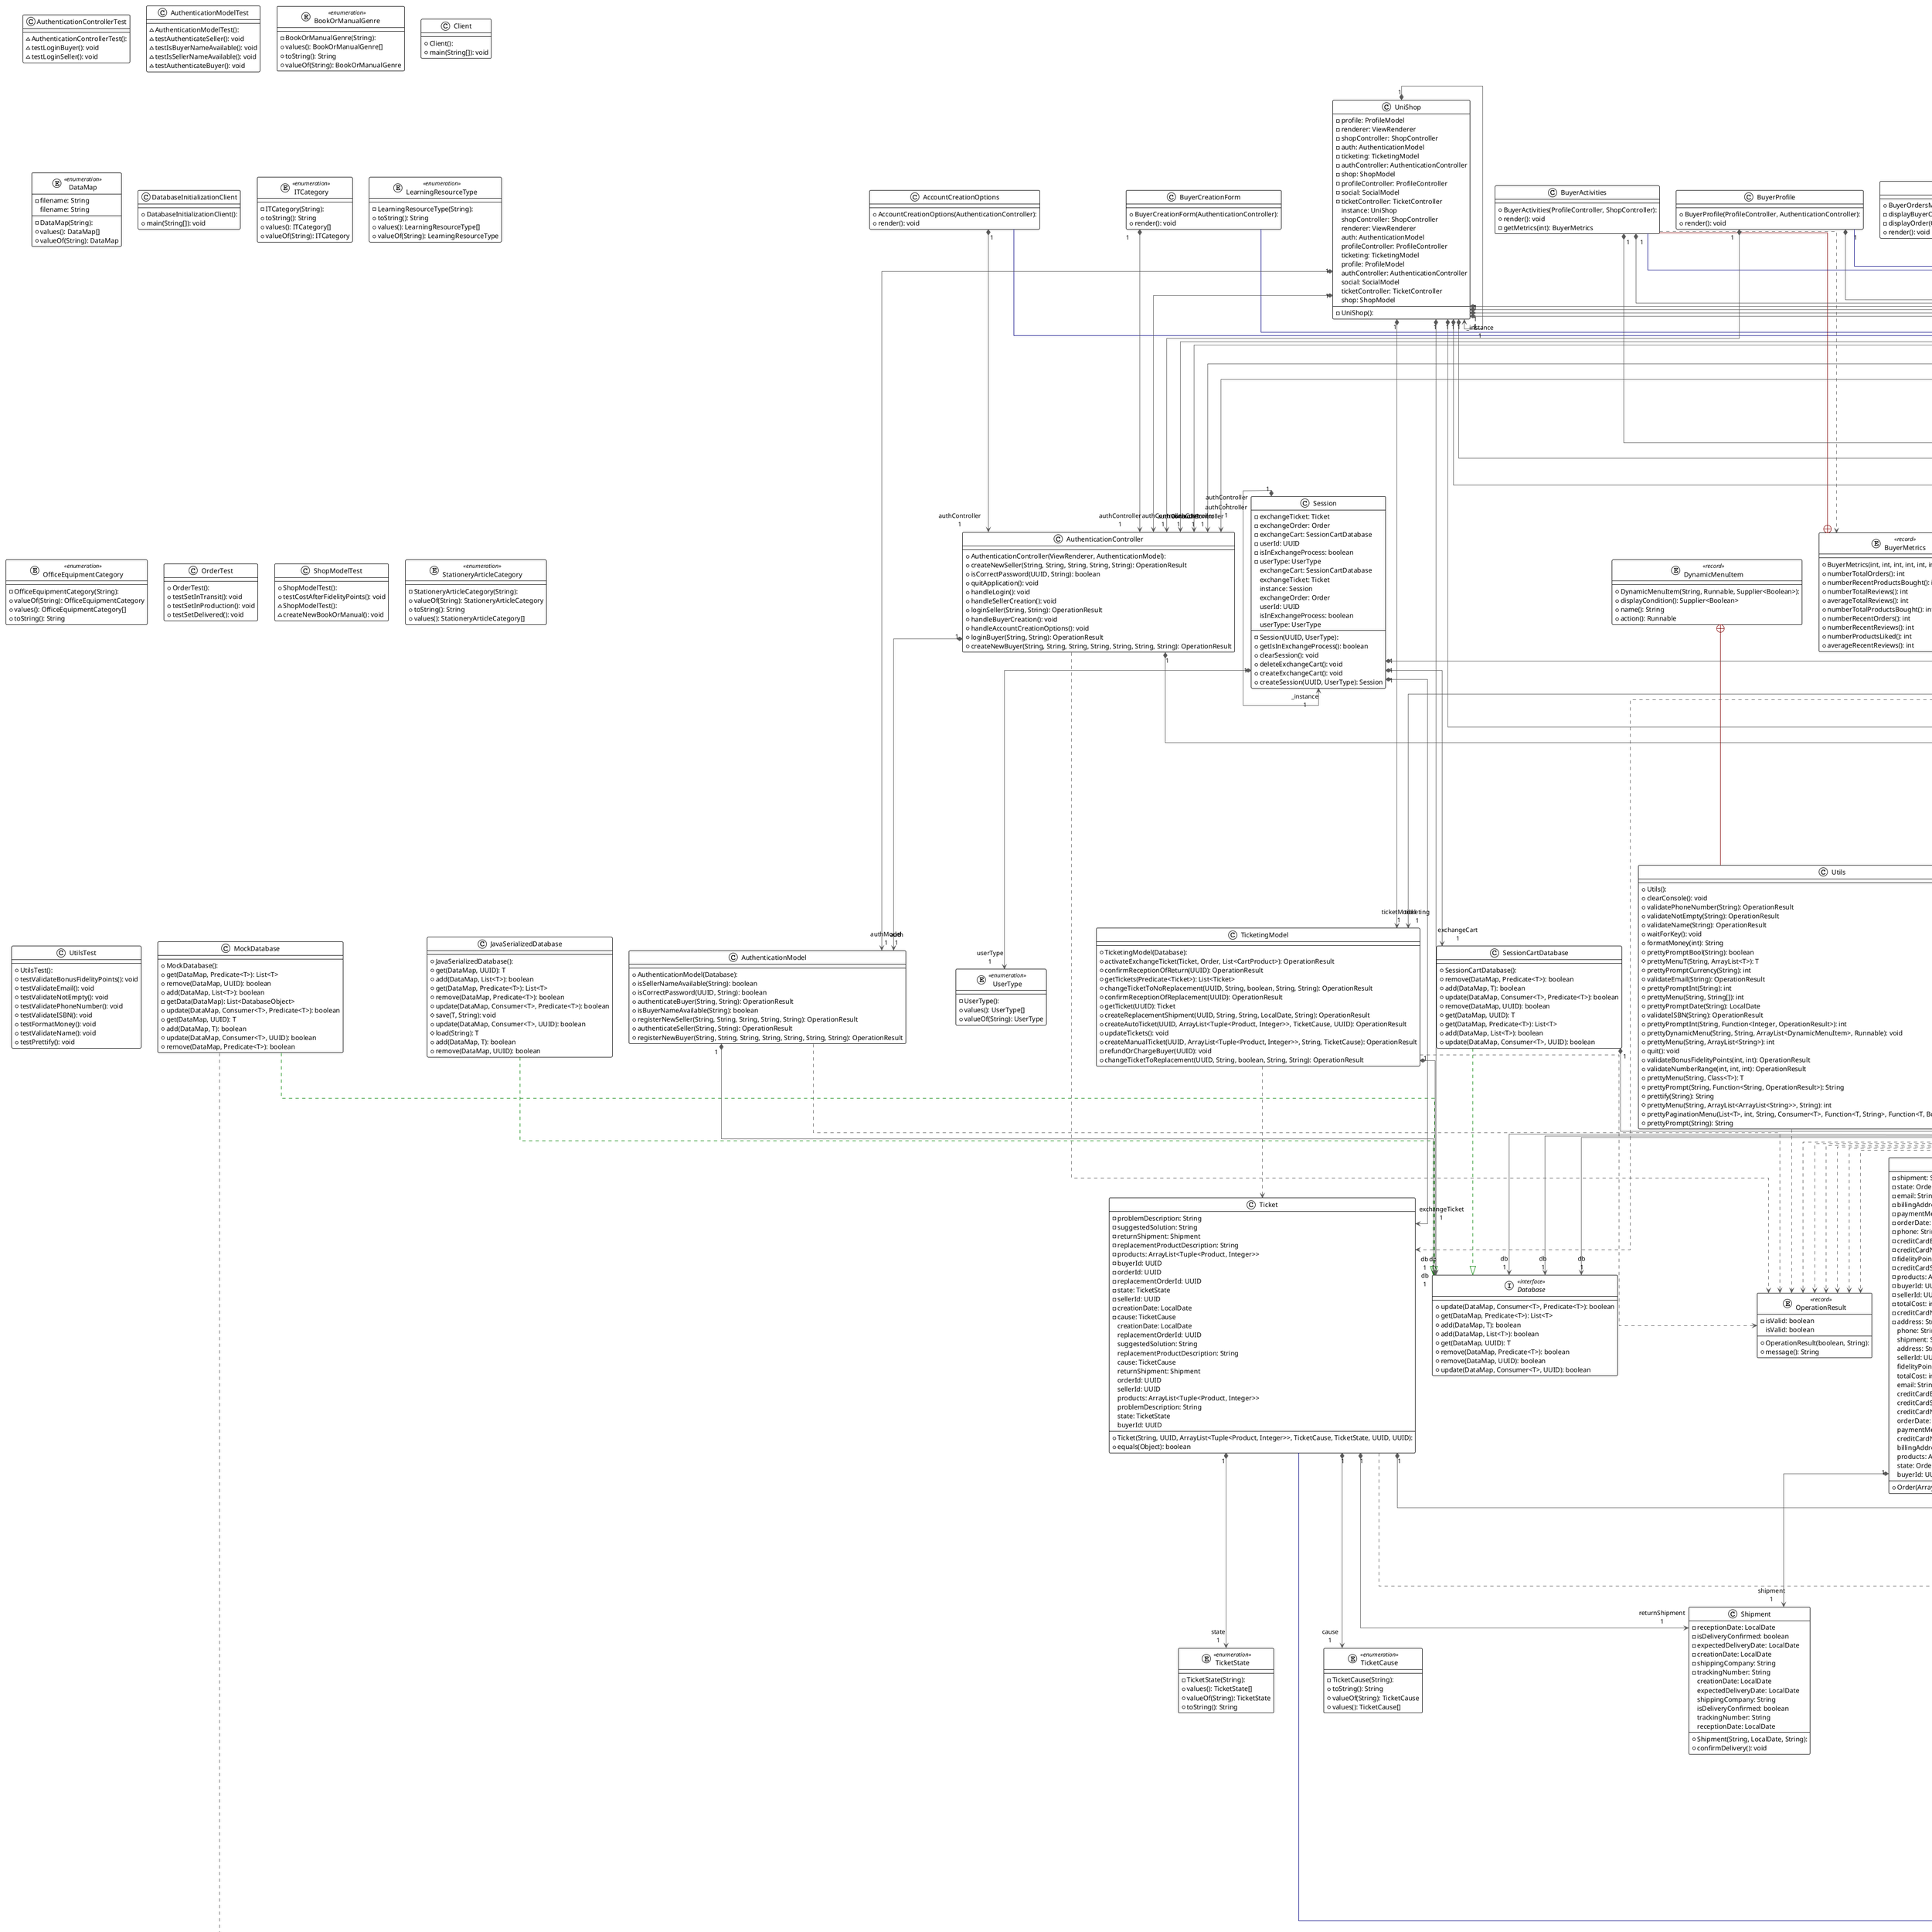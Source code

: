 @startuml

!theme plain
top to bottom direction
skinparam linetype ortho

class AccountCreationOptions {
  + AccountCreationOptions(AuthenticationController): 
  + render(): void
}
class AuthenticationController {
  + AuthenticationController(ViewRenderer, AuthenticationModel): 
  + createNewSeller(String, String, String, String, String): OperationResult
  + isCorrectPassword(UUID, String): boolean
  + quitApplication(): void
  + handleLogin(): void
  + handleSellerCreation(): void
  + loginSeller(String, String): OperationResult
  + handleBuyerCreation(): void
  + handleAccountCreationOptions(): void
  + loginBuyer(String, String): OperationResult
  + createNewBuyer(String, String, String, String, String, String, String): OperationResult
}
class AuthenticationControllerTest {
  ~ AuthenticationControllerTest(): 
  ~ testLoginBuyer(): void
  ~ testLoginSeller(): void
}
class AuthenticationModel {
  + AuthenticationModel(Database): 
  + isSellerNameAvailable(String): boolean
  + isCorrectPassword(UUID, String): boolean
  + authenticateBuyer(String, String): OperationResult
  + isBuyerNameAvailable(String): boolean
  + registerNewSeller(String, String, String, String, String): OperationResult
  + authenticateSeller(String, String): OperationResult
  + registerNewBuyer(String, String, String, String, String, String, String): OperationResult
}
class AuthenticationModelTest {
  ~ AuthenticationModelTest(): 
  ~ testAuthenticateSeller(): void
  ~ testIsBuyerNameAvailable(): void
  ~ testIsSellerNameAvailable(): void
  ~ testAuthenticateBuyer(): void
}
class BookOrManual {
  + BookOrManual(int, int, String, String, UUID, int, String, String, String, BookOrManualGenre, LocalDate, int, int): 
  - editor: String
  - author: String
  - releaseDate: LocalDate
  - editionNumber: int
  - volumeNumber: int
  - isbn: String
   volumeNumber: int
   isbn: String
   editionNumber: int
   editor: String
   releaseDate: LocalDate
   author: String
}
class BookOrManualDisplay {
  + BookOrManualDisplay(UUID, ShopController, ProfileController): 
  + render(): void
}
enum BookOrManualGenre << enumeration >> {
  - BookOrManualGenre(String): 
  + values(): BookOrManualGenre[]
  + toString(): String
  + valueOf(String): BookOrManualGenre
}
class Buyer {
  + Buyer(String, int, String, String, String, String, String, int): 
  - fidelityPoints: int
  - username: String
  - firstName: String
  - lastName: String
   firstName: String
   lastName: String
   fidelityPoints: int
   username: String
}
class BuyerActivities {
  + BuyerActivities(ProfileController, ShopController): 
  + render(): void
  - getMetrics(int): BuyerMetrics
}
class BuyerCreationForm {
  + BuyerCreationForm(AuthenticationController): 
  + render(): void
}
class BuyerMenu {
  + BuyerMenu(ProfileController, ShopController, TicketController): 
  + render(): void
}
entity BuyerMetrics << record >> {
  + BuyerMetrics(int, int, int, int, int, int, int, int, int): 
  + numberTotalOrders(): int
  + numberRecentProductsBought(): int
  + numberTotalReviews(): int
  + averageTotalReviews(): int
  + numberTotalProductsBought(): int
  + numberRecentOrders(): int
  + numberRecentReviews(): int
  + numberProductsLiked(): int
  + averageRecentReviews(): int
}
class BuyerOrdersMenu {
  + BuyerOrdersMenu(List<Order>, ShopController, ProfileController, TicketController): 
  - displayBuyerOrderActions(Order): void
  - displayOrder(Order): void
  + render(): void
}
class BuyerProfile {
  + BuyerProfile(ProfileController, AuthenticationController): 
  + render(): void
}
class BuyersDisplay {
  + BuyersDisplay(ProfileController, List<Buyer>): 
  + render(): void
}
class Cart {
  + Cart(ShopController): 
  + render(): void
}
class CartProduct {
  + CartProduct(UUID, UUID, int): 
  - productId: UUID
  - quantity: int
  - buyerId: UUID
   quantity: int
   productId: UUID
   buyerId: UUID
}
class Client {
  + Client(): 
  + main(String[]): void
}
enum DataMap << enumeration >> {
  - DataMap(String): 
  - filename: String
  + values(): DataMap[]
  + valueOf(String): DataMap
   filename: String
}
interface Database << interface >> {
  + update(DataMap, Consumer<T>, Predicate<T>): boolean
  + get(DataMap, Predicate<T>): List<T>
  + add(DataMap, T): boolean
  + add(DataMap, List<T>): boolean
  + get(DataMap, UUID): T
  + remove(DataMap, Predicate<T>): boolean
  + remove(DataMap, UUID): boolean
  + update(DataMap, Consumer<T>, UUID): boolean
}
class DatabaseInitializationClient {
  + DatabaseInitializationClient(): 
  + main(String[]): void
}
class DatabaseObject {
  + DatabaseObject(): 
  - id: UUID
  + hashCode(): int
  + equals(Object): boolean
   id: UUID
}
entity DynamicMenuItem << record >> {
  + DynamicMenuItem(String, Runnable, Supplier<Boolean>): 
  + displayCondition(): Supplier<Boolean>
  + name(): String
  + action(): Runnable
}
class IT {
  + IT(int, int, String, String, UUID, int, String, String, LocalDate, ITCategory): 
  - brand: String
  - releaseDate: LocalDate
  - model: String
   model: String
   releaseDate: LocalDate
   brand: String
}
enum ITCategory << enumeration >> {
  - ITCategory(String): 
  + toString(): String
  + values(): ITCategory[]
  + valueOf(String): ITCategory
}
class ITProductDisplay {
  + ITProductDisplay(UUID, ShopController, ProfileController): 
  + render(): void
}
class JavaSerializedDatabase {
  + JavaSerializedDatabase(): 
  + get(DataMap, UUID): T
  + add(DataMap, List<T>): boolean
  + get(DataMap, Predicate<T>): List<T>
  + remove(DataMap, Predicate<T>): boolean
  + update(DataMap, Consumer<T>, Predicate<T>): boolean
  # save(T, String): void
  + update(DataMap, Consumer<T>, UUID): boolean
  # load(String): T
  + add(DataMap, T): boolean
  + remove(DataMap, UUID): boolean
}
class LearningResource {
  + LearningResource(int, int, String, String, UUID, int, String, String, LocalDate, LearningResourceType, int): 
  - editionNumber: int
  - releaseDate: LocalDate
  - organisation: String
  - isbn: String
   organisation: String
   isbn: String
   editionNumber: int
   releaseDate: LocalDate
}
class LearningResourceDisplay {
  + LearningResourceDisplay(UUID, ShopController, ProfileController): 
  + render(): void
}
enum LearningResourceType << enumeration >> {
  - LearningResourceType(String): 
  + toString(): String
  + values(): LearningResourceType[]
  + valueOf(String): LearningResourceType
}
class Like {
  + Like(UUID, UUID, LikeType): 
  - likedEntityId: UUID
  - userId: UUID
  - likeType: LikeType
   likeType: LikeType
   likedEntityId: UUID
   userId: UUID
}
enum LikeType << enumeration >> {
  - LikeType(): 
  + values(): LikeType[]
  + valueOf(String): LikeType
}
class LoginForm {
  + LoginForm(AuthenticationController): 
  + render(): void
}
class MainMenu {
  + MainMenu(AuthenticationController): 
  + render(): void
}
class MockDatabase {
  + MockDatabase(): 
  + get(DataMap, Predicate<T>): List<T>
  + remove(DataMap, UUID): boolean
  + add(DataMap, List<T>): boolean
  - getData(DataMap): List<DatabaseObject>
  + update(DataMap, Consumer<T>, Predicate<T>): boolean
  + get(DataMap, UUID): T
  + add(DataMap, T): boolean
  + update(DataMap, Consumer<T>, UUID): boolean
  + remove(DataMap, Predicate<T>): boolean
}
class Notification {
  + Notification(UUID, String, String): 
  - title: String
  - content: String
  - userId: UUID
  - uuid: UUID
   content: String
   title: String
   userId: UUID
   uuid: UUID
}
class OfferProduct {
  + OfferProduct(ShopController): 
  + render(): void
}
class OfficeEquipment {
  + OfficeEquipment(int, int, String, String, UUID, int, String, String, OfficeEquipmentCategory): 
  - brand: String
  - model: String
   model: String
   brand: String
}
enum OfficeEquipmentCategory << enumeration >> {
  - OfficeEquipmentCategory(String): 
  + valueOf(String): OfficeEquipmentCategory
  + values(): OfficeEquipmentCategory[]
  + toString(): String
}
class OfficeEquipmentDisplay {
  + OfficeEquipmentDisplay(UUID, ShopController, ProfileController): 
  + render(): void
}
entity OperationResult << record >> {
  + OperationResult(boolean, String): 
  - isValid: boolean
  + message(): String
   isValid: boolean
}
class Order {
  + Order(ArrayList<Tuple<Product, Integer>>, int, int, PaymentMethod, String, String, String, String, String, String, YearMonth, String, UUID, UUID): 
  - shipment: Shipment
  - state: OrderState
  - email: String
  - billingAddress: String
  - paymentMethod: PaymentMethod
  - orderDate: LocalDate
  - phone: String
  - creditCardExp: YearMonth
  - creditCardNumber: String
  - fidelityPointsEarned: int
  - creditCardSecretDigits: String
  - products: ArrayList<Tuple<Product, Integer>>
  - buyerId: UUID
  - sellerId: UUID
  - totalCost: int
  - creditCardName: String
  - address: String
   phone: String
   shipment: Shipment
   address: String
   sellerId: UUID
   fidelityPointsEarned: int
   totalCost: int
   email: String
   creditCardExp: YearMonth
   creditCardSecretDigits: String
   creditCardNumber: String
   orderDate: LocalDate
   paymentMethod: PaymentMethod
   creditCardName: String
   billingAddress: String
   products: ArrayList<Tuple<Product, Integer>>
   state: OrderState
   buyerId: UUID
}
class OrderExchangeMenu {
  + OrderExchangeMenu(TicketController, ShopController): 
  + render(): void
}
class OrderPlacement {
  + OrderPlacement(ShopController, ProfileController): 
  + render(): void
}
enum OrderState << enumeration >> {
  - OrderState(String): 
  + toString(): String
  + values(): OrderState[]
  + valueOf(String): OrderState
   options: ArrayList<String>
}
class OrderTest {
  + OrderTest(): 
  + testSetInTransit(): void
  + testSetInProduction(): void
  + testSetDelivered(): void
}
class PaymentMethod {
  + PaymentMethod(int, int, int): 
  - fidelityPointsUsed: int
  - returnMoneyUsed: int
  - moneyUsed: int
   moneyUsed: int
   fidelityPointsUsed: int
   returnMoneyUsed: int
}
class PendingSellerOrders {
  + PendingSellerOrders(List<Order>, ShopController, ProfileController): 
  - displayOrder(Order): void
  + render(): void
  + displayOrderShipmentMenu(Order): void
}
class Product {
  + Product(int, int, String, String, ProductCategory, Enum<?>, UUID, int): 
  - title: String
  - description: String
  - quantity: int
  - sellerId: UUID
  - rating: int
  - category: ProductCategory
  - price: int
  - bonusFidelityPoints: int
  - promoEndDate: LocalDate
  - promoDiscount: int
  - commercializationDate: LocalDate
  - subCategory: Enum<?>
  - likes: int
  - promoFidelityPoints: int
  + equals(Object): boolean
  + toString(): String
   description: String
   category: ProductCategory
   quantity: int
   commercializationDate: LocalDate
   sellerId: UUID
   promoFidelityPoints: int
   promoEndDate: LocalDate
   title: String
   bonusFidelityPoints: int
   price: int
   rating: int
   subCategory: Enum<?>
   totalPrice: int
   likes: int
   totalFidelityPoints: int
   promoDiscount: int
}
enum ProductCategory << enumeration >> {
  - ProductCategory(String, Class<Enum<?>>): 
  + valueOf(String): ProductCategory
  + values(): ProductCategory[]
  + toString(): String
   subOptions: ArrayList<String>
   enum: Class<Enum<?>>
   options: ArrayList<String>
}
class ProductDisplay {
  + ProductDisplay(UUID, ShopController, ProfileController): 
  + displaySellerActions(Product): boolean
  + displayBuyerActions(Product): boolean
  + renderProductInfo(Product): void
  + renderProductActions(Product): boolean
}
class ProductExchangeMenu {
  + ProductExchangeMenu(UUID, TicketController, ShopController): 
  + render(): void
}
class ProductReturnMenu {
  + ProductReturnMenu(UUID, TicketController, ShopController): 
  + render(): void
}
class ProductReview {
  + ProductReview(UUID, ShopController): 
  + render(): void
}
class ProductReviews {
  + ProductReviews(UUID, ShopController, ProfileController): 
  + render(): void
  + displayActions(UUID): void
}
class ProductSearch {
  + ProductSearch(ShopController): 
  + render(): void
}
class ProductsMenu {
  + ProductsMenu(UUID, ShopController): 
  + render(): void
}
class ProfileController {
  + ProfileController(ViewRenderer, ProfileModel, SocialModel): 
  + searchBuyerPhone(String): List<Buyer>
  + removeNotification(UUID): void
  + getNotifications(UUID): List<Notification>
  + searchSellerName(String): List<Seller>
  + updateBuyer(String, String, String, String, String, String): OperationResult
  + isLiked(UUID): boolean
  + displayBuyers(List<Buyer>): void
  + displaySellerActivities(): void
  + searchSellerEmail(String): List<Seller>
  + displaySellers(List<Seller>): void
  + isLiked(UUID, UUID): boolean
  + displayUserFinder(): void
  + searchSellerPhone(String): List<Seller>
  + toggleFollowBuyer(UUID): OperationResult
  + displaySellerProfile(): void
  + toggleLikeSeller(UUID): OperationResult
  + displayBuyerProfile(): void
  + logout(): void
  + getReviewLikesByBuyer(UUID): List<Like>
  + getReviewsByAuthor(UUID): List<Review>
  + displayBuyerActivities(): void
  + searchSellerAddress(String): List<Seller>
  + getProductLikesByBuyer(UUID): List<Like>
  + searchBuyerName(String): List<Buyer>
  + getBuyer(UUID): Buyer
  + searchBuyerEmail(String): List<Buyer>
  + updateSeller(String, String, String, String, String): OperationResult
  + getSeller(UUID): Seller
  + displayNotifications(): void
   userABuyer: boolean
   userASeller: boolean
   notifications: List<Notification>
   sellers: List<Seller>
   buyers: List<Buyer>
   buyer: Buyer
   seller: Seller
}
class ProfileModel {
  + ProfileModel(Database): 
  + removeNotification(UUID): void
  + logout(): void
  + getNotifications(UUID): List<Notification>
  + getSeller(UUID): Seller
  + searchSellers(Predicate<Seller>): List<Seller>
  + getBuyer(String): Buyer
  + getBuyer(UUID): Buyer
  + addNotification(Notification): void
  + updateSeller(UUID, String, String, String, String, String): OperationResult
  + getSeller(String): Seller
  + searchBuyers(Predicate<Buyer>): List<Buyer>
  + updateBuyer(UUID, String, String, String, String, String, String): OperationResult
   allNotifications: List<Notification>
}
class Review {
  + Review(UUID, UUID, String, int, LocalDate): 
  - productId: UUID
  - creationDate: LocalDate
  - rating: int
  - likes: int
  - comment: String
  - authorId: UUID
  - reportedBy: UUID
   comment: String
   creationDate: LocalDate
   reportedBy: UUID
   productId: UUID
   rating: int
   isReported: boolean
   authorId: UUID
   likes: int
}
class Seller {
  + Seller(String, int, String, String, String): 
  - name: String
   name: String
}
class SellerActivities {
  + SellerActivities(ProfileController, ShopController): 
  - getMetrics(int): SellerMetrics
  + render(): void
}
class SellerCreationForm {
  + SellerCreationForm(AuthenticationController): 
  + render(): void
}
class SellerMenu {
  + SellerMenu(ProfileController, ShopController, TicketController): 
  + render(): void
}
entity SellerMetrics << record >> {
  - SellerMetrics(int, int, int, int, int, int, int): 
  + numberProductsOffered(): int
  + totalRevenue(): int
  + numberRecentProductsSold(): int
  + recentRevenue(): int
  + numberTotalProductsSold(): int
  + averageTotalProductRating(): int
  + averageRecentProductRating(): int
}
class SellerProfile {
  + SellerProfile(ProfileController, AuthenticationController): 
  + render(): void
}
class SellersDisplay {
  + SellersDisplay(ProfileController, ShopController, List<Seller>): 
  + render(): void
}
class Session {
  - Session(UUID, UserType): 
  - exchangeTicket: Ticket
  - exchangeOrder: Order
  - exchangeCart: SessionCartDatabase
  - userId: UUID
  - isInExchangeProcess: boolean
  - userType: UserType
  + getIsInExchangeProcess(): boolean
  + clearSession(): void
  + deleteExchangeCart(): void
  + createExchangeCart(): void
  + createSession(UUID, UserType): Session
   exchangeCart: SessionCartDatabase
   exchangeTicket: Ticket
   instance: Session
   exchangeOrder: Order
   userId: UUID
   isInExchangeProcess: boolean
   userType: UserType
}
class SessionCartDatabase {
  + SessionCartDatabase(): 
  + remove(DataMap, Predicate<T>): boolean
  + add(DataMap, T): boolean
  + update(DataMap, Consumer<T>, Predicate<T>): boolean
  + remove(DataMap, UUID): boolean
  + get(DataMap, UUID): T
  + get(DataMap, Predicate<T>): List<T>
  + add(DataMap, List<T>): boolean
  + update(DataMap, Consumer<T>, UUID): boolean
}
class Shipment {
  + Shipment(String, LocalDate, String): 
  - receptionDate: LocalDate
  - isDeliveryConfirmed: boolean
  - expectedDeliveryDate: LocalDate
  - creationDate: LocalDate
  - shippingCompany: String
  - trackingNumber: String
  + confirmDelivery(): void
   creationDate: LocalDate
   expectedDeliveryDate: LocalDate
   shippingCompany: String
   isDeliveryConfirmed: boolean
   trackingNumber: String
   receptionDate: LocalDate
}
class ShopController {
  + ShopController(ViewRenderer, ShopModel, ProfileModel, SocialModel): 
  + displayCart(): void
  + createOrder(String, String, String, String, String, String, YearMonth, String, int): OperationResult
  + displaySellerProducts(): void
  + displayReviews(UUID): void
  + cancelOrder(UUID): OperationResult
  + submitNewITProduct(int, int, String, String, int, String, String, LocalDate, ITCategory): OperationResult
  + getProductReviewByUser(UUID): Review
  + calculateNewCost(int, int): Tuple<Integer, Integer>
  + displayProductReview(UUID): void
  + validateQuantity(UUID, int): OperationResult
  + getSellersOfCategory(ProductCategory): List<Seller>
  + displayProducts(UUID): void
  + displayPendingSellerOrders(List<Order>): void
  + markReviewAsInappropriate(UUID): OperationResult
  + getSeller(UUID): Seller
  + getProducts(ProductCategory, Enum<?>, int, int, boolean, UUID): List<Product>
  + shipOrder(UUID, String, String, LocalDate): OperationResult
  + getProductReview(UUID, UUID): Review
  + submitNewLearningResource(int, int, String, String, int, String, String, LocalDate, LearningResourceType, int): OperationResult
  + displayPendingSellerOrders(): void
  + getProduct(Class<T>, UUID): T
  + displayBuyerOrdersMenu(): void
  + confirmDelivery(UUID): OperationResult
  + addToCart(UUID, int): OperationResult
  + addReview(UUID, String, int): OperationResult
  + getProductReview(UUID): Review
  + startProductPromotion(UUID, int, int, LocalDate): OperationResult
  + getOrder(UUID): Order
  + toggleLikeReview(UUID): OperationResult
  + displayOfferProduct(): void
  + getProducts(ProductCategory, Enum<?>, UUID): List<Product>
  + getProductReviews(UUID): List<Review>
  - newProductNotification(String, int): void
  + toggleLike(UUID): OperationResult
  + getSellersOfProducts(List<Product>): List<Seller>
  + displayProduct(Product): void
  + removeFromCart(UUID, int): OperationResult
  + searchProductsTitleDescription(String): List<Product>
  + submitNewStationeryArticle(int, int, String, String, int, String, String, StationeryArticleCategory): OperationResult
  + displayProductSearch(): void
  + submitNewBookOrManual(int, int, String, String, int, String, String, String, BookOrManualGenre, LocalDate, int, int): OperationResult
  + emptyCart(): OperationResult
  + submitNewOfficeEquipment(int, int, String, String, int, String, String, OfficeEquipmentCategory): OperationResult
  + getLikes(UUID): List<Like>
  + displayBuyerOrdersMenu(List<Order>): void
  + getSellerOrders(UUID): List<Order>
  + displayOrderPlacement(): void
  + searchProductsBySeller(UUID): List<Product>
   pendingSellerOrders: List<Order>
   buyerOrders: List<Order>
   cart: List<Tuple<CartProduct, Product>>
}
class ShopModel {
  + ShopModel(Database): 
  + getOrder(UUID): Order
  + getOrders(Predicate<Order>): List<Order>
  + cancelOrder(UUID): OperationResult
  + removeFromCart(UUID, int, Database): OperationResult
  + validateQuantity(UUID, int): OperationResult
  + createNewBookOrManual(UUID, int, int, String, String, int, String, String, String, BookOrManualGenre, LocalDate, int, int): OperationResult
  + addToCart(UUID, UUID, int, Database): OperationResult
  + getCart(UUID): List<Tuple<CartProduct, Product>>
  + createNewOfficeEquipment(UUID, int, int, String, String, int, String, String, OfficeEquipmentCategory): OperationResult
  + emptyCart(UUID): OperationResult
  + createOrders(UUID, String, String, String, String, String, String, YearMonth, String, int): OperationResult
  + getOrders(UUID, UUID): List<Order>
  + createNewLearningResource(UUID, int, int, String, String, int, String, String, LocalDate, LearningResourceType, int): OperationResult
  + startProductPromotion(UUID, int, int, LocalDate): OperationResult
  + getProduct(Class<T>, UUID): T
  + checkProductPromotion(UUID): void
  + createNewITProduct(UUID, int, int, String, String, int, String, String, LocalDate, ITCategory): OperationResult
  - validateQuantity(Product, int): OperationResult
  + createNewStationeryArticle(UUID, int, int, String, String, int, String, String, StationeryArticleCategory): OperationResult
  + getProducts(ProductCategory, Enum<?>, UUID): List<Product>
  + confirmDelivery(UUID): OperationResult
  + searchProducts(Predicate<Product>): List<Product>
  + costAfterFidelityPoints(int, int): Tuple<Integer, Integer>
  + shipOrder(UUID, String, String, LocalDate): OperationResult
  + getProducts(ProductCategory, Enum<?>, int, int, boolean, UUID): List<Product>
   products: List<Product>
}
class ShopModelTest {
  + ShopModelTest(): 
  + testCostAfterFidelityPoints(): void
}
class ShopModelTest {
  ~ ShopModelTest(): 
  ~ createNewBookOrManual(): void
}
class SocialModel {
  + SocialModel(Database): 
  + markReviewAsInappropriate(UUID): OperationResult
  - updateProductRating(UUID): void
  + toggleLikeProduct(UUID, UUID): OperationResult
  + toggleLikeReview(UUID, UUID): OperationResult
  + getReviewsByProduct(UUID): List<Review>
  + getReview(UUID, UUID): Review
  + toggleLikeSeller(UUID, UUID): OperationResult
  + getReview(UUID): Review
  + isLiked(UUID, UUID): boolean
  + addReview(UUID, UUID, String, int): OperationResult
  + getLikes(UUID, UUID, LikeType): List<Like>
  + toggleFollowBuyer(UUID, UUID): OperationResult
  + getReviewsByAuthor(UUID): List<Review>
}
class StationeryArticle {
  + StationeryArticle(int, int, String, String, UUID, int, String, String, StationeryArticleCategory): 
  - brand: String
  - model: String
   model: String
   brand: String
}
enum StationeryArticleCategory << enumeration >> {
  - StationeryArticleCategory(String): 
  + valueOf(String): StationeryArticleCategory
  + toString(): String
  + values(): StationeryArticleCategory[]
}
class StationeryArticleDisplay {
  + StationeryArticleDisplay(UUID, ShopController, ProfileController): 
  + render(): void
}
class Ticket {
  + Ticket(String, UUID, ArrayList<Tuple<Product, Integer>>, TicketCause, TicketState, UUID, UUID): 
  - problemDescription: String
  - suggestedSolution: String
  - returnShipment: Shipment
  - replacementProductDescription: String
  - products: ArrayList<Tuple<Product, Integer>>
  - buyerId: UUID
  - orderId: UUID
  - replacementOrderId: UUID
  - state: TicketState
  - sellerId: UUID
  - creationDate: LocalDate
  - cause: TicketCause
  + equals(Object): boolean
   creationDate: LocalDate
   replacementOrderId: UUID
   suggestedSolution: String
   replacementProductDescription: String
   cause: TicketCause
   returnShipment: Shipment
   orderId: UUID
   sellerId: UUID
   products: ArrayList<Tuple<Product, Integer>>
   problemDescription: String
   state: TicketState
   buyerId: UUID
}
enum TicketCause << enumeration >> {
  - TicketCause(String): 
  + toString(): String
  + valueOf(String): TicketCause
  + values(): TicketCause[]
}
class TicketController {
  + TicketController(ViewRenderer, TicketingModel, ShopModel): 
  + changeTicketToReturnAndReplace(UUID, String, String, String): OperationResult
  + displayTicketCreation(UUID): void
  + displayTickets(): void
  + changeTicketToNoReturnNoReplace(UUID, String): OperationResult
  + getTicketForReplacementOrder(UUID): Ticket
  + displayProductExchangeCreation(UUID): void
  + changeTicketToReturnWithoutReplace(UUID, String, String, String): OperationResult
  + displayTicket(UUID): void
  + createManualTicket(UUID, ArrayList<Tuple<Product, Integer>>, String, TicketCause): OperationResult
  + confirmReceptionOfReturn(UUID): OperationResult
  + createReturnTicket(UUID, ArrayList<Tuple<Product, Integer>>, TicketCause): OperationResult
  + displayProductReturnCreation(UUID): void
  + cancelExchangeProcess(): OperationResult
  + changeTicketToReplaceWithoutReturn(UUID, String): OperationResult
  + startExchangeProcess(UUID, ArrayList<Tuple<Product, Integer>>, TicketCause): OperationResult
  + confirmReceptionOfReplacement(UUID): OperationResult
  + getTicketForOrder(UUID): Ticket
  + createReplacementShipment(UUID, String, String, LocalDate, String): OperationResult
  + getTicket(UUID): Ticket
  + completeExchangeProcess(): OperationResult
   tickets: List<Ticket>
   exchangeCart: List<CartProduct>
   exchangeTicket: Ticket
}
class TicketCreation {
  + TicketCreation(UUID, TicketController, ShopController): 
  + render(): void
}
class TicketDisplay {
  + TicketDisplay(UUID, TicketController, ProfileController, ShopController): 
  + displaySellerActions(Ticket): void
  + render(): void
  + displayBuyerActions(Ticket): void
  + displayTicket(Ticket): void
}
enum TicketState << enumeration >> {
  - TicketState(String): 
  + values(): TicketState[]
  + valueOf(String): TicketState
  + toString(): String
}
class TicketingModel {
  + TicketingModel(Database): 
  + activateExchangeTicket(Ticket, Order, List<CartProduct>): OperationResult
  + confirmReceptionOfReturn(UUID): OperationResult
  + getTickets(Predicate<Ticket>): List<Ticket>
  + changeTicketToNoReplacement(UUID, String, boolean, String, String): OperationResult
  + confirmReceptionOfReplacement(UUID): OperationResult
  + getTicket(UUID): Ticket
  + createReplacementShipment(UUID, String, String, LocalDate, String): OperationResult
  + createAutoTicket(UUID, ArrayList<Tuple<Product, Integer>>, TicketCause, UUID): OperationResult
  + updateTickets(): void
  + createManualTicket(UUID, ArrayList<Tuple<Product, Integer>>, String, TicketCause): OperationResult
  - refundOrChargeBuyer(UUID): void
  + changeTicketToReplacement(UUID, String, boolean, String, String): OperationResult
}
class TicketsMenu {
  + TicketsMenu(TicketController, ProfileController, ShopController): 
  + render(): void
}
class Tuple<A, B> {
  + Tuple(A, B): 
  + equals(Object): boolean
}
class UniShop {
  - UniShop(): 
  - profile: ProfileModel
  - renderer: ViewRenderer
  - shopController: ShopController
  - auth: AuthenticationModel
  - ticketing: TicketingModel
  - authController: AuthenticationController
  - shop: ShopModel
  - profileController: ProfileController
  - social: SocialModel
  - ticketController: TicketController
   instance: UniShop
   shopController: ShopController
   renderer: ViewRenderer
   auth: AuthenticationModel
   profileController: ProfileController
   ticketing: TicketingModel
   profile: ProfileModel
   authController: AuthenticationController
   social: SocialModel
   ticketController: TicketController
   shop: ShopModel
}
class User {
  + User(String, int, String, String): 
  - email: String
  - phoneNumber: String
  - likes: int
  - address: String
  - passwordHash: int
   passwordHash: int
   address: String
   email: String
   phoneNumber: String
   likes: int
}
class UserFinder {
  + UserFinder(ProfileController, ShopController): 
  + render(): void
  - findSeller(): void
  - findBuyer(): void
}
class UserNotifications {
  + UserNotifications(ProfileController): 
  + render(): void
}
enum UserType << enumeration >> {
  - UserType(): 
  + values(): UserType[]
  + valueOf(String): UserType
}
class Utils {
  + Utils(): 
  + clearConsole(): void
  + validatePhoneNumber(String): OperationResult
  + validateNotEmpty(String): OperationResult
  + validateName(String): OperationResult
  + waitForKey(): void
  + formatMoney(int): String
  + prettyPromptBool(String): boolean
  # prettyMenuT(String, ArrayList<T>): T
  + prettyPromptCurrency(String): int
  + validateEmail(String): OperationResult
  + prettyPromptInt(String): int
  + prettyMenu(String, String[]): int
  + prettyPromptDate(String): LocalDate
  + validateISBN(String): OperationResult
  + prettyPromptInt(String, Function<Integer, OperationResult>): int
  + prettyDynamicMenu(String, String, ArrayList<DynamicMenuItem>, Runnable): void
  + prettyMenu(String, ArrayList<String>): int
  + quit(): void
  + validateBonusFidelityPoints(int, int): OperationResult
  + validateNumberRange(int, int, int): OperationResult
  + prettyMenu(String, Class<T>): T
  + prettyPrompt(String, Function<String, OperationResult>): String
  + prettify(String): String
  # prettyMenu(String, ArrayList<ArrayList<String>>, String): int
  + prettyPaginationMenu(List<T>, int, String, Consumer<T>, Function<T, String>, Function<T, Boolean>, Function<T, T>): void
  + prettyPrompt(String): String
}
class UtilsTest {
  + UtilsTest(): 
  + testValidateBonusFidelityPoints(): void
  + testValidateEmail(): void
  + testValidateNotEmpty(): void
  + testValidatePhoneNumber(): void
  + testValidateISBN(): void
  + testFormatMoney(): void
  + testValidateName(): void
  + testPrettify(): void
}
class View {
  + View(): 
  + render(): void
}
class ViewRenderer {
  + ViewRenderer(): 
  + renderViews(): void
  + clearViewHistory(): void
  + addNextView(View, boolean): void
}

AccountCreationOptions       "1" *-[#595959,plain]-> "authController\n1" AuthenticationController     
AccountCreationOptions        -[#000082,plain]-^  View                         
AuthenticationController     "1" *-[#595959,plain]-> "authModel\n1" AuthenticationModel          
AuthenticationController      -[#595959,dashed]->  OperationResult              
AuthenticationController     "1" *-[#595959,plain]-> "renderer\n1" ViewRenderer                 
AuthenticationModel          "1" *-[#595959,plain]-> "db\n1" Database                     
AuthenticationModel           -[#595959,dashed]->  OperationResult              
BookOrManual                  -[#000082,plain]-^  Product                      
BookOrManualDisplay           -[#000082,plain]-^  ProductDisplay               
Buyer                         -[#000082,plain]-^  User                         
BuyerActivities               -[#595959,dashed]->  BuyerMetrics                 
BuyerActivities              "1" *-[#595959,plain]-> "profileController\n1" ProfileController            
BuyerActivities              "1" *-[#595959,plain]-> "shopController\n1" ShopController               
BuyerActivities               -[#000082,plain]-^  View                         
BuyerCreationForm            "1" *-[#595959,plain]-> "authController\n1" AuthenticationController     
BuyerCreationForm             -[#000082,plain]-^  View                         
BuyerMenu                    "1" *-[#595959,plain]-> "profileController\n1" ProfileController            
BuyerMenu                    "1" *-[#595959,plain]-> "shopController\n1" ShopController               
BuyerMenu                    "1" *-[#595959,plain]-> "ticketController\n1" TicketController             
BuyerMenu                     -[#000082,plain]-^  View                         
BuyerMetrics                  +-[#820000,plain]-  BuyerActivities              
BuyerOrdersMenu              "1" *-[#595959,plain]-> "filteredOrders\n*" Order                        
BuyerOrdersMenu              "1" *-[#595959,plain]-> "profileController\n1" ProfileController            
BuyerOrdersMenu              "1" *-[#595959,plain]-> "shopController\n1" ShopController               
BuyerOrdersMenu              "1" *-[#595959,plain]-> "ticketController\n1" TicketController             
BuyerOrdersMenu               -[#000082,plain]-^  View                         
BuyerProfile                 "1" *-[#595959,plain]-> "authController\n1" AuthenticationController     
BuyerProfile                 "1" *-[#595959,plain]-> "profileController\n1" ProfileController            
BuyerProfile                  -[#000082,plain]-^  View                         
BuyersDisplay                "1" *-[#595959,plain]-> "buyerList\n*" Buyer                        
BuyersDisplay                "1" *-[#595959,plain]-> "profileController\n1" ProfileController            
BuyersDisplay                 -[#000082,plain]-^  View                         
Cart                         "1" *-[#595959,plain]-> "shopController\n1" ShopController               
Cart                          -[#000082,plain]-^  View                         
CartProduct                   -[#000082,plain]-^  DatabaseObject               
DynamicMenuItem               +-[#820000,plain]-  Utils                        
IT                            -[#000082,plain]-^  Product                      
ITProductDisplay              -[#000082,plain]-^  ProductDisplay               
JavaSerializedDatabase        -[#008200,dashed]-^  Database                     
LearningResource              -[#000082,plain]-^  Product                      
LearningResourceDisplay       -[#000082,plain]-^  ProductDisplay               
Like                          -[#000082,plain]-^  DatabaseObject               
Like                         "1" *-[#595959,plain]-> "likeType\n1" LikeType                     
LoginForm                    "1" *-[#595959,plain]-> "authController\n1" AuthenticationController     
LoginForm                     -[#000082,plain]-^  View                         
MainMenu                     "1" *-[#595959,plain]-> "authController\n1" AuthenticationController     
MainMenu                      -[#000082,plain]-^  View                         
MockDatabase                  -[#008200,dashed]-^  Database                     
MockDatabase                  -[#595959,dashed]->  DatabaseObject               
Notification                  -[#000082,plain]-^  DatabaseObject               
OfferProduct                 "1" *-[#595959,plain]-> "shopController\n1" ShopController               
OfferProduct                  -[#000082,plain]-^  View                         
OfficeEquipment               -[#000082,plain]-^  Product                      
OfficeEquipmentDisplay        -[#000082,plain]-^  ProductDisplay               
Order                         -[#000082,plain]-^  DatabaseObject               
Order                        "1" *-[#595959,plain]-> "state\n1" OrderState                   
Order                        "1" *-[#595959,plain]-> "paymentMethod\n1" PaymentMethod                
Order                         -[#595959,dashed]->  Product                      
Order                        "1" *-[#595959,plain]-> "shipment\n1" Shipment                     
Order                        "1" *-[#595959,plain]-> "products\n*" Tuple                        
OrderExchangeMenu            "1" *-[#595959,plain]-> "shopController\n1" ShopController               
OrderExchangeMenu            "1" *-[#595959,plain]-> "ticketController\n1" TicketController             
OrderExchangeMenu             -[#000082,plain]-^  View                         
OrderPlacement               "1" *-[#595959,plain]-> "profileController\n1" ProfileController            
OrderPlacement               "1" *-[#595959,plain]-> "shopController\n1" ShopController               
OrderPlacement                -[#000082,plain]-^  View                         
PendingSellerOrders          "1" *-[#595959,plain]-> "filteredOrders\n*" Order                        
PendingSellerOrders          "1" *-[#595959,plain]-> "profileController\n1" ProfileController            
PendingSellerOrders          "1" *-[#595959,plain]-> "shopController\n1" ShopController               
PendingSellerOrders           -[#000082,plain]-^  View                         
Product                       -[#000082,plain]-^  DatabaseObject               
Product                      "1" *-[#595959,plain]-> "category\n1" ProductCategory              
ProductDisplay               "1" *-[#595959,plain]-> "profileController\n1" ProfileController            
ProductDisplay               "1" *-[#595959,plain]-> "shopController\n1" ShopController               
ProductDisplay                -[#000082,plain]-^  View                         
ProductExchangeMenu          "1" *-[#595959,plain]-> "shopController\n1" ShopController               
ProductExchangeMenu          "1" *-[#595959,plain]-> "ticketController\n1" TicketController             
ProductExchangeMenu           -[#000082,plain]-^  View                         
ProductReturnMenu            "1" *-[#595959,plain]-> "shopController\n1" ShopController               
ProductReturnMenu            "1" *-[#595959,plain]-> "ticketController\n1" TicketController             
ProductReturnMenu             -[#000082,plain]-^  View                         
ProductReview                "1" *-[#595959,plain]-> "shopController\n1" ShopController               
ProductReview                 -[#000082,plain]-^  View                         
ProductReviews               "1" *-[#595959,plain]-> "profileController\n1" ProfileController            
ProductReviews               "1" *-[#595959,plain]-> "shopController\n1" ShopController               
ProductReviews                -[#000082,plain]-^  View                         
ProductSearch                "1" *-[#595959,plain]-> "shopController\n1" ShopController               
ProductSearch                 -[#000082,plain]-^  View                         
ProductsMenu                 "1" *-[#595959,plain]-> "shopController\n1" ShopController               
ProductsMenu                  -[#000082,plain]-^  View                         
ProfileController             -[#595959,dashed]->  Buyer                        
ProfileController             -[#595959,dashed]->  Like                         
ProfileController             -[#595959,dashed]->  Notification                 
ProfileController             -[#595959,dashed]->  OperationResult              
ProfileController            "1" *-[#595959,plain]-> "profileModel\n1" ProfileModel                 
ProfileController             -[#595959,dashed]->  Review                       
ProfileController             -[#595959,dashed]->  Seller                       
ProfileController            "1" *-[#595959,plain]-> "socialModel\n1" SocialModel                  
ProfileController            "1" *-[#595959,plain]-> "renderer\n1" ViewRenderer                 
ProfileModel                  -[#595959,dashed]->  Buyer                        
ProfileModel                 "1" *-[#595959,plain]-> "db\n1" Database                     
ProfileModel                  -[#595959,dashed]->  Notification                 
ProfileModel                  -[#595959,dashed]->  OperationResult              
ProfileModel                  -[#595959,dashed]->  Seller                       
Review                        -[#000082,plain]-^  DatabaseObject               
Seller                        -[#000082,plain]-^  User                         
SellerActivities             "1" *-[#595959,plain]-> "profileController\n1" ProfileController            
SellerActivities              -[#595959,dashed]->  SellerMetrics                
SellerActivities             "1" *-[#595959,plain]-> "shopController\n1" ShopController               
SellerActivities              -[#000082,plain]-^  View                         
SellerCreationForm           "1" *-[#595959,plain]-> "authController\n1" AuthenticationController     
SellerCreationForm            -[#000082,plain]-^  View                         
SellerMenu                   "1" *-[#595959,plain]-> "profileController\n1" ProfileController            
SellerMenu                   "1" *-[#595959,plain]-> "shopController\n1" ShopController               
SellerMenu                   "1" *-[#595959,plain]-> "ticketController\n1" TicketController             
SellerMenu                    -[#000082,plain]-^  View                         
SellerMetrics                 +-[#820000,plain]-  SellerActivities             
SellerProfile                "1" *-[#595959,plain]-> "authController\n1" AuthenticationController     
SellerProfile                "1" *-[#595959,plain]-> "profileController\n1" ProfileController            
SellerProfile                 -[#000082,plain]-^  View                         
SellersDisplay               "1" *-[#595959,plain]-> "profileController\n1" ProfileController            
SellersDisplay               "1" *-[#595959,plain]-> "sellerList\n*" Seller                       
SellersDisplay               "1" *-[#595959,plain]-> "shopController\n1" ShopController               
SellersDisplay                -[#000082,plain]-^  View                         
Session                      "1" *-[#595959,plain]-> "exchangeOrder\n1" Order                        
Session                      "1" *-[#595959,plain]-> "_instance\n1" Session                      
Session                      "1" *-[#595959,plain]-> "exchangeCart\n1" SessionCartDatabase          
Session                      "1" *-[#595959,plain]-> "exchangeTicket\n1" Ticket                       
Session                      "1" *-[#595959,plain]-> "userType\n1" UserType                     
SessionCartDatabase          "1" *-[#595959,plain]-> "cartProducts\n*" CartProduct                  
SessionCartDatabase           -[#008200,dashed]-^  Database                     
ShopController                -[#595959,dashed]->  CartProduct                  
ShopController                -[#595959,dashed]->  Like                         
ShopController                -[#595959,dashed]->  OperationResult              
ShopController                -[#595959,dashed]->  Order                        
ShopController                -[#595959,dashed]->  Product                      
ShopController               "1" *-[#595959,plain]-> "profileModel\n1" ProfileModel                 
ShopController                -[#595959,dashed]->  Review                       
ShopController                -[#595959,dashed]->  Seller                       
ShopController               "1" *-[#595959,plain]-> "shopModel\n1" ShopModel                    
ShopController               "1" *-[#595959,plain]-> "socialModel\n1" SocialModel                  
ShopController                -[#595959,dashed]->  Tuple                        
ShopController               "1" *-[#595959,plain]-> "renderer\n1" ViewRenderer                 
ShopModel                     -[#595959,dashed]->  CartProduct                  
ShopModel                    "1" *-[#595959,plain]-> "db\n1" Database                     
ShopModel                     -[#595959,dashed]->  OperationResult              
ShopModel                     -[#595959,dashed]->  Order                        
ShopModel                     -[#595959,dashed]->  Product                      
ShopModel                     -[#595959,dashed]->  Tuple                        
SocialModel                  "1" *-[#595959,plain]-> "db\n1" Database                     
SocialModel                   -[#595959,dashed]->  Like                         
SocialModel                   -[#595959,dashed]->  OperationResult              
SocialModel                   -[#595959,dashed]->  Review                       
StationeryArticle             -[#000082,plain]-^  Product                      
StationeryArticleDisplay      -[#000082,plain]-^  ProductDisplay               
Ticket                        -[#000082,plain]-^  DatabaseObject               
Ticket                        -[#595959,dashed]->  Product                      
Ticket                       "1" *-[#595959,plain]-> "returnShipment\n1" Shipment                     
Ticket                       "1" *-[#595959,plain]-> "cause\n1" TicketCause                  
Ticket                       "1" *-[#595959,plain]-> "state\n1" TicketState                  
Ticket                       "1" *-[#595959,plain]-> "products\n*" Tuple                        
TicketController              -[#595959,dashed]->  CartProduct                  
TicketController              -[#595959,dashed]->  OperationResult              
TicketController             "1" *-[#595959,plain]-> "shopModel\n1" ShopModel                    
TicketController              -[#595959,dashed]->  Ticket                       
TicketController             "1" *-[#595959,plain]-> "ticketModel\n1" TicketingModel               
TicketController             "1" *-[#595959,plain]-> "renderer\n1" ViewRenderer                 
TicketCreation               "1" *-[#595959,plain]-> "shopController\n1" ShopController               
TicketCreation               "1" *-[#595959,plain]-> "ticketController\n1" TicketController             
TicketCreation                -[#000082,plain]-^  View                         
TicketDisplay                "1" *-[#595959,plain]-> "profileController\n1" ProfileController            
TicketDisplay                "1" *-[#595959,plain]-> "shopController\n1" ShopController               
TicketDisplay                "1" *-[#595959,plain]-> "ticketController\n1" TicketController             
TicketDisplay                 -[#000082,plain]-^  View                         
TicketingModel               "1" *-[#595959,plain]-> "db\n1" Database                     
TicketingModel                -[#595959,dashed]->  OperationResult              
TicketingModel                -[#595959,dashed]->  Ticket                       
TicketsMenu                  "1" *-[#595959,plain]-> "profileController\n1" ProfileController            
TicketsMenu                  "1" *-[#595959,plain]-> "shopController\n1" ShopController               
TicketsMenu                  "1" *-[#595959,plain]-> "ticketController\n1" TicketController             
TicketsMenu                   -[#000082,plain]-^  View                         
UniShop                      "1" *-[#595959,plain]-> "authController\n1" AuthenticationController     
UniShop                      "1" *-[#595959,plain]-> "auth\n1" AuthenticationModel          
UniShop                      "1" *-[#595959,plain]-> "db\n1" Database                     
UniShop                      "1" *-[#595959,plain]-> "profileController\n1" ProfileController            
UniShop                      "1" *-[#595959,plain]-> "profile\n1" ProfileModel                 
UniShop                      "1" *-[#595959,plain]-> "shopController\n1" ShopController               
UniShop                      "1" *-[#595959,plain]-> "shop\n1" ShopModel                    
UniShop                      "1" *-[#595959,plain]-> "social\n1" SocialModel                  
UniShop                      "1" *-[#595959,plain]-> "ticketController\n1" TicketController             
UniShop                      "1" *-[#595959,plain]-> "ticketing\n1" TicketingModel               
UniShop                      "1" *-[#595959,plain]-> "_instance\n1" UniShop                      
UniShop                      "1" *-[#595959,plain]-> "renderer\n1" ViewRenderer                 
User                          -[#000082,plain]-^  DatabaseObject               
UserFinder                   "1" *-[#595959,plain]-> "profileController\n1" ProfileController            
UserFinder                   "1" *-[#595959,plain]-> "shopController\n1" ShopController               
UserFinder                    -[#000082,plain]-^  View                         
UserNotifications            "1" *-[#595959,plain]-> "profileController\n1" ProfileController            
UserNotifications             -[#000082,plain]-^  View                         
Utils                         -[#595959,dashed]->  OperationResult              
ViewRenderer                 "1" *-[#595959,plain]-> "viewHistory\n*" Tuple                        
ViewRenderer                 "1" *-[#595959,plain]-> "nextView\n1" View                         
@enduml
